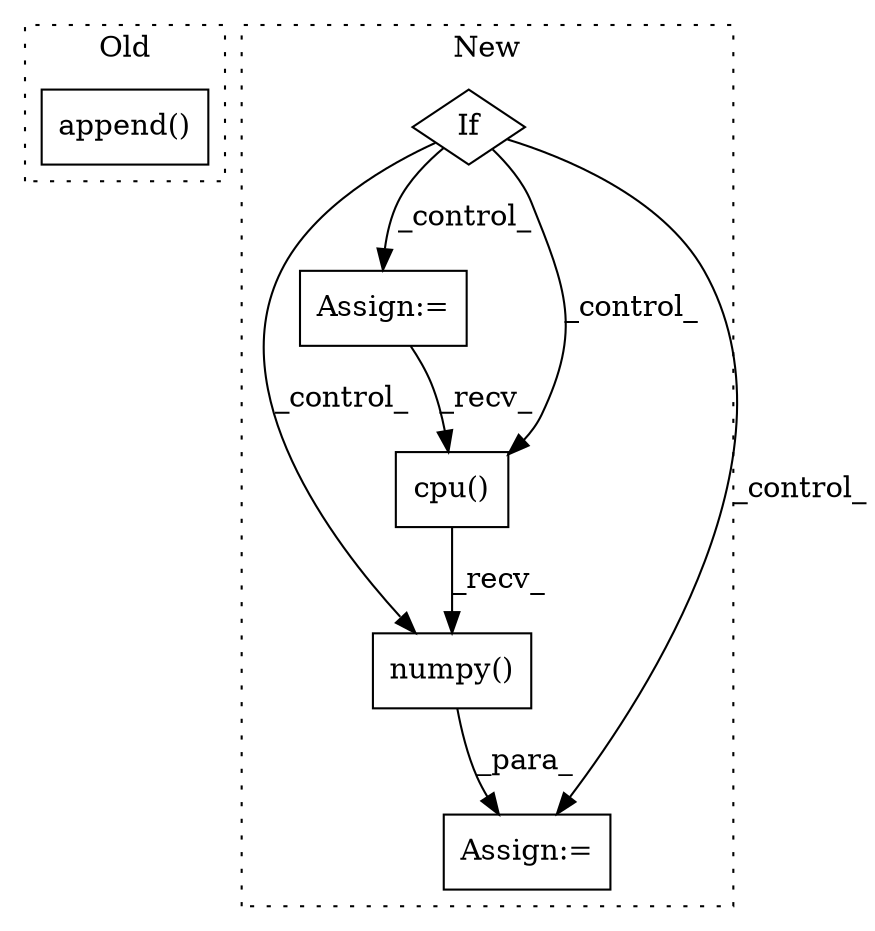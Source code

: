 digraph G {
subgraph cluster0 {
1 [label="append()" a="75" s="4645,4669" l="19,1" shape="box"];
label = "Old";
style="dotted";
}
subgraph cluster1 {
2 [label="numpy()" a="75" s="3740" l="28" shape="box"];
3 [label="cpu()" a="75" s="3740" l="20" shape="box"];
4 [label="Assign:=" a="68" s="3737" l="3" shape="box"];
5 [label="Assign:=" a="68" s="3628" l="3" shape="box"];
6 [label="If" a="96" s="3541" l="3" shape="diamond"];
label = "New";
style="dotted";
}
2 -> 4 [label="_para_"];
3 -> 2 [label="_recv_"];
5 -> 3 [label="_recv_"];
6 -> 3 [label="_control_"];
6 -> 2 [label="_control_"];
6 -> 4 [label="_control_"];
6 -> 5 [label="_control_"];
}
